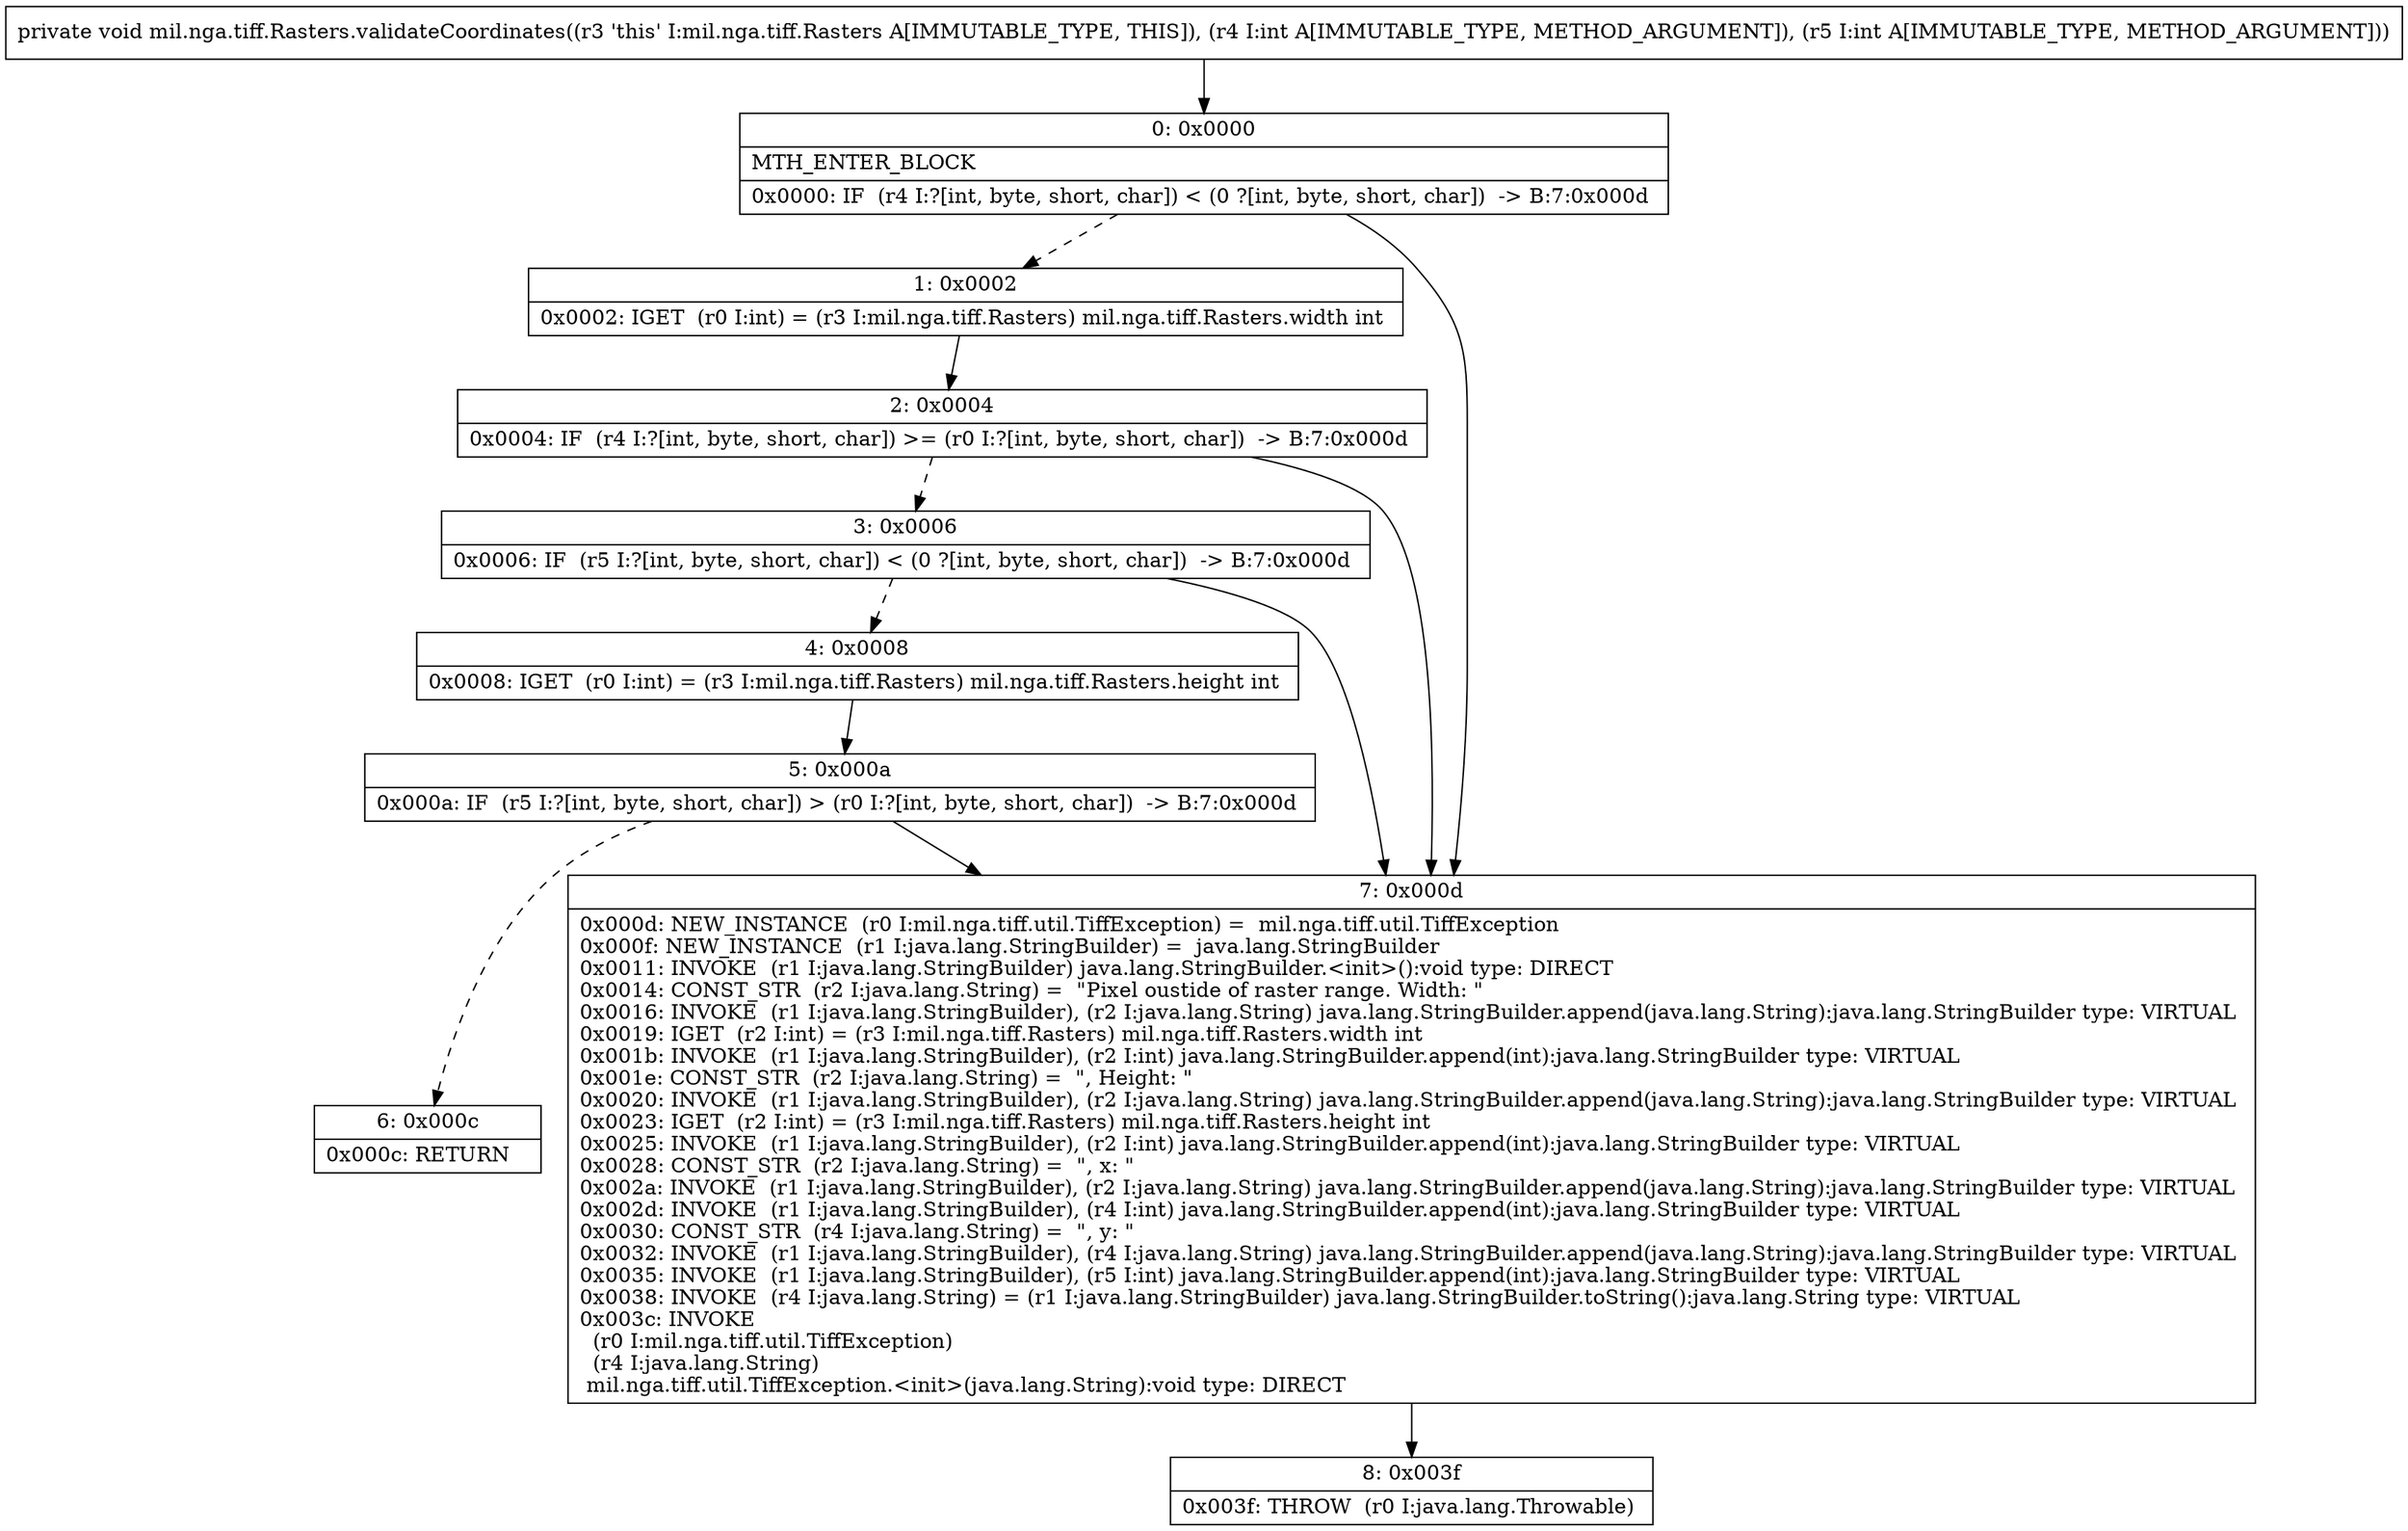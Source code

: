digraph "CFG formil.nga.tiff.Rasters.validateCoordinates(II)V" {
Node_0 [shape=record,label="{0\:\ 0x0000|MTH_ENTER_BLOCK\l|0x0000: IF  (r4 I:?[int, byte, short, char]) \< (0 ?[int, byte, short, char])  \-\> B:7:0x000d \l}"];
Node_1 [shape=record,label="{1\:\ 0x0002|0x0002: IGET  (r0 I:int) = (r3 I:mil.nga.tiff.Rasters) mil.nga.tiff.Rasters.width int \l}"];
Node_2 [shape=record,label="{2\:\ 0x0004|0x0004: IF  (r4 I:?[int, byte, short, char]) \>= (r0 I:?[int, byte, short, char])  \-\> B:7:0x000d \l}"];
Node_3 [shape=record,label="{3\:\ 0x0006|0x0006: IF  (r5 I:?[int, byte, short, char]) \< (0 ?[int, byte, short, char])  \-\> B:7:0x000d \l}"];
Node_4 [shape=record,label="{4\:\ 0x0008|0x0008: IGET  (r0 I:int) = (r3 I:mil.nga.tiff.Rasters) mil.nga.tiff.Rasters.height int \l}"];
Node_5 [shape=record,label="{5\:\ 0x000a|0x000a: IF  (r5 I:?[int, byte, short, char]) \> (r0 I:?[int, byte, short, char])  \-\> B:7:0x000d \l}"];
Node_6 [shape=record,label="{6\:\ 0x000c|0x000c: RETURN   \l}"];
Node_7 [shape=record,label="{7\:\ 0x000d|0x000d: NEW_INSTANCE  (r0 I:mil.nga.tiff.util.TiffException) =  mil.nga.tiff.util.TiffException \l0x000f: NEW_INSTANCE  (r1 I:java.lang.StringBuilder) =  java.lang.StringBuilder \l0x0011: INVOKE  (r1 I:java.lang.StringBuilder) java.lang.StringBuilder.\<init\>():void type: DIRECT \l0x0014: CONST_STR  (r2 I:java.lang.String) =  \"Pixel oustide of raster range. Width: \" \l0x0016: INVOKE  (r1 I:java.lang.StringBuilder), (r2 I:java.lang.String) java.lang.StringBuilder.append(java.lang.String):java.lang.StringBuilder type: VIRTUAL \l0x0019: IGET  (r2 I:int) = (r3 I:mil.nga.tiff.Rasters) mil.nga.tiff.Rasters.width int \l0x001b: INVOKE  (r1 I:java.lang.StringBuilder), (r2 I:int) java.lang.StringBuilder.append(int):java.lang.StringBuilder type: VIRTUAL \l0x001e: CONST_STR  (r2 I:java.lang.String) =  \", Height: \" \l0x0020: INVOKE  (r1 I:java.lang.StringBuilder), (r2 I:java.lang.String) java.lang.StringBuilder.append(java.lang.String):java.lang.StringBuilder type: VIRTUAL \l0x0023: IGET  (r2 I:int) = (r3 I:mil.nga.tiff.Rasters) mil.nga.tiff.Rasters.height int \l0x0025: INVOKE  (r1 I:java.lang.StringBuilder), (r2 I:int) java.lang.StringBuilder.append(int):java.lang.StringBuilder type: VIRTUAL \l0x0028: CONST_STR  (r2 I:java.lang.String) =  \", x: \" \l0x002a: INVOKE  (r1 I:java.lang.StringBuilder), (r2 I:java.lang.String) java.lang.StringBuilder.append(java.lang.String):java.lang.StringBuilder type: VIRTUAL \l0x002d: INVOKE  (r1 I:java.lang.StringBuilder), (r4 I:int) java.lang.StringBuilder.append(int):java.lang.StringBuilder type: VIRTUAL \l0x0030: CONST_STR  (r4 I:java.lang.String) =  \", y: \" \l0x0032: INVOKE  (r1 I:java.lang.StringBuilder), (r4 I:java.lang.String) java.lang.StringBuilder.append(java.lang.String):java.lang.StringBuilder type: VIRTUAL \l0x0035: INVOKE  (r1 I:java.lang.StringBuilder), (r5 I:int) java.lang.StringBuilder.append(int):java.lang.StringBuilder type: VIRTUAL \l0x0038: INVOKE  (r4 I:java.lang.String) = (r1 I:java.lang.StringBuilder) java.lang.StringBuilder.toString():java.lang.String type: VIRTUAL \l0x003c: INVOKE  \l  (r0 I:mil.nga.tiff.util.TiffException)\l  (r4 I:java.lang.String)\l mil.nga.tiff.util.TiffException.\<init\>(java.lang.String):void type: DIRECT \l}"];
Node_8 [shape=record,label="{8\:\ 0x003f|0x003f: THROW  (r0 I:java.lang.Throwable) \l}"];
MethodNode[shape=record,label="{private void mil.nga.tiff.Rasters.validateCoordinates((r3 'this' I:mil.nga.tiff.Rasters A[IMMUTABLE_TYPE, THIS]), (r4 I:int A[IMMUTABLE_TYPE, METHOD_ARGUMENT]), (r5 I:int A[IMMUTABLE_TYPE, METHOD_ARGUMENT])) }"];
MethodNode -> Node_0;
Node_0 -> Node_1[style=dashed];
Node_0 -> Node_7;
Node_1 -> Node_2;
Node_2 -> Node_3[style=dashed];
Node_2 -> Node_7;
Node_3 -> Node_4[style=dashed];
Node_3 -> Node_7;
Node_4 -> Node_5;
Node_5 -> Node_6[style=dashed];
Node_5 -> Node_7;
Node_7 -> Node_8;
}

